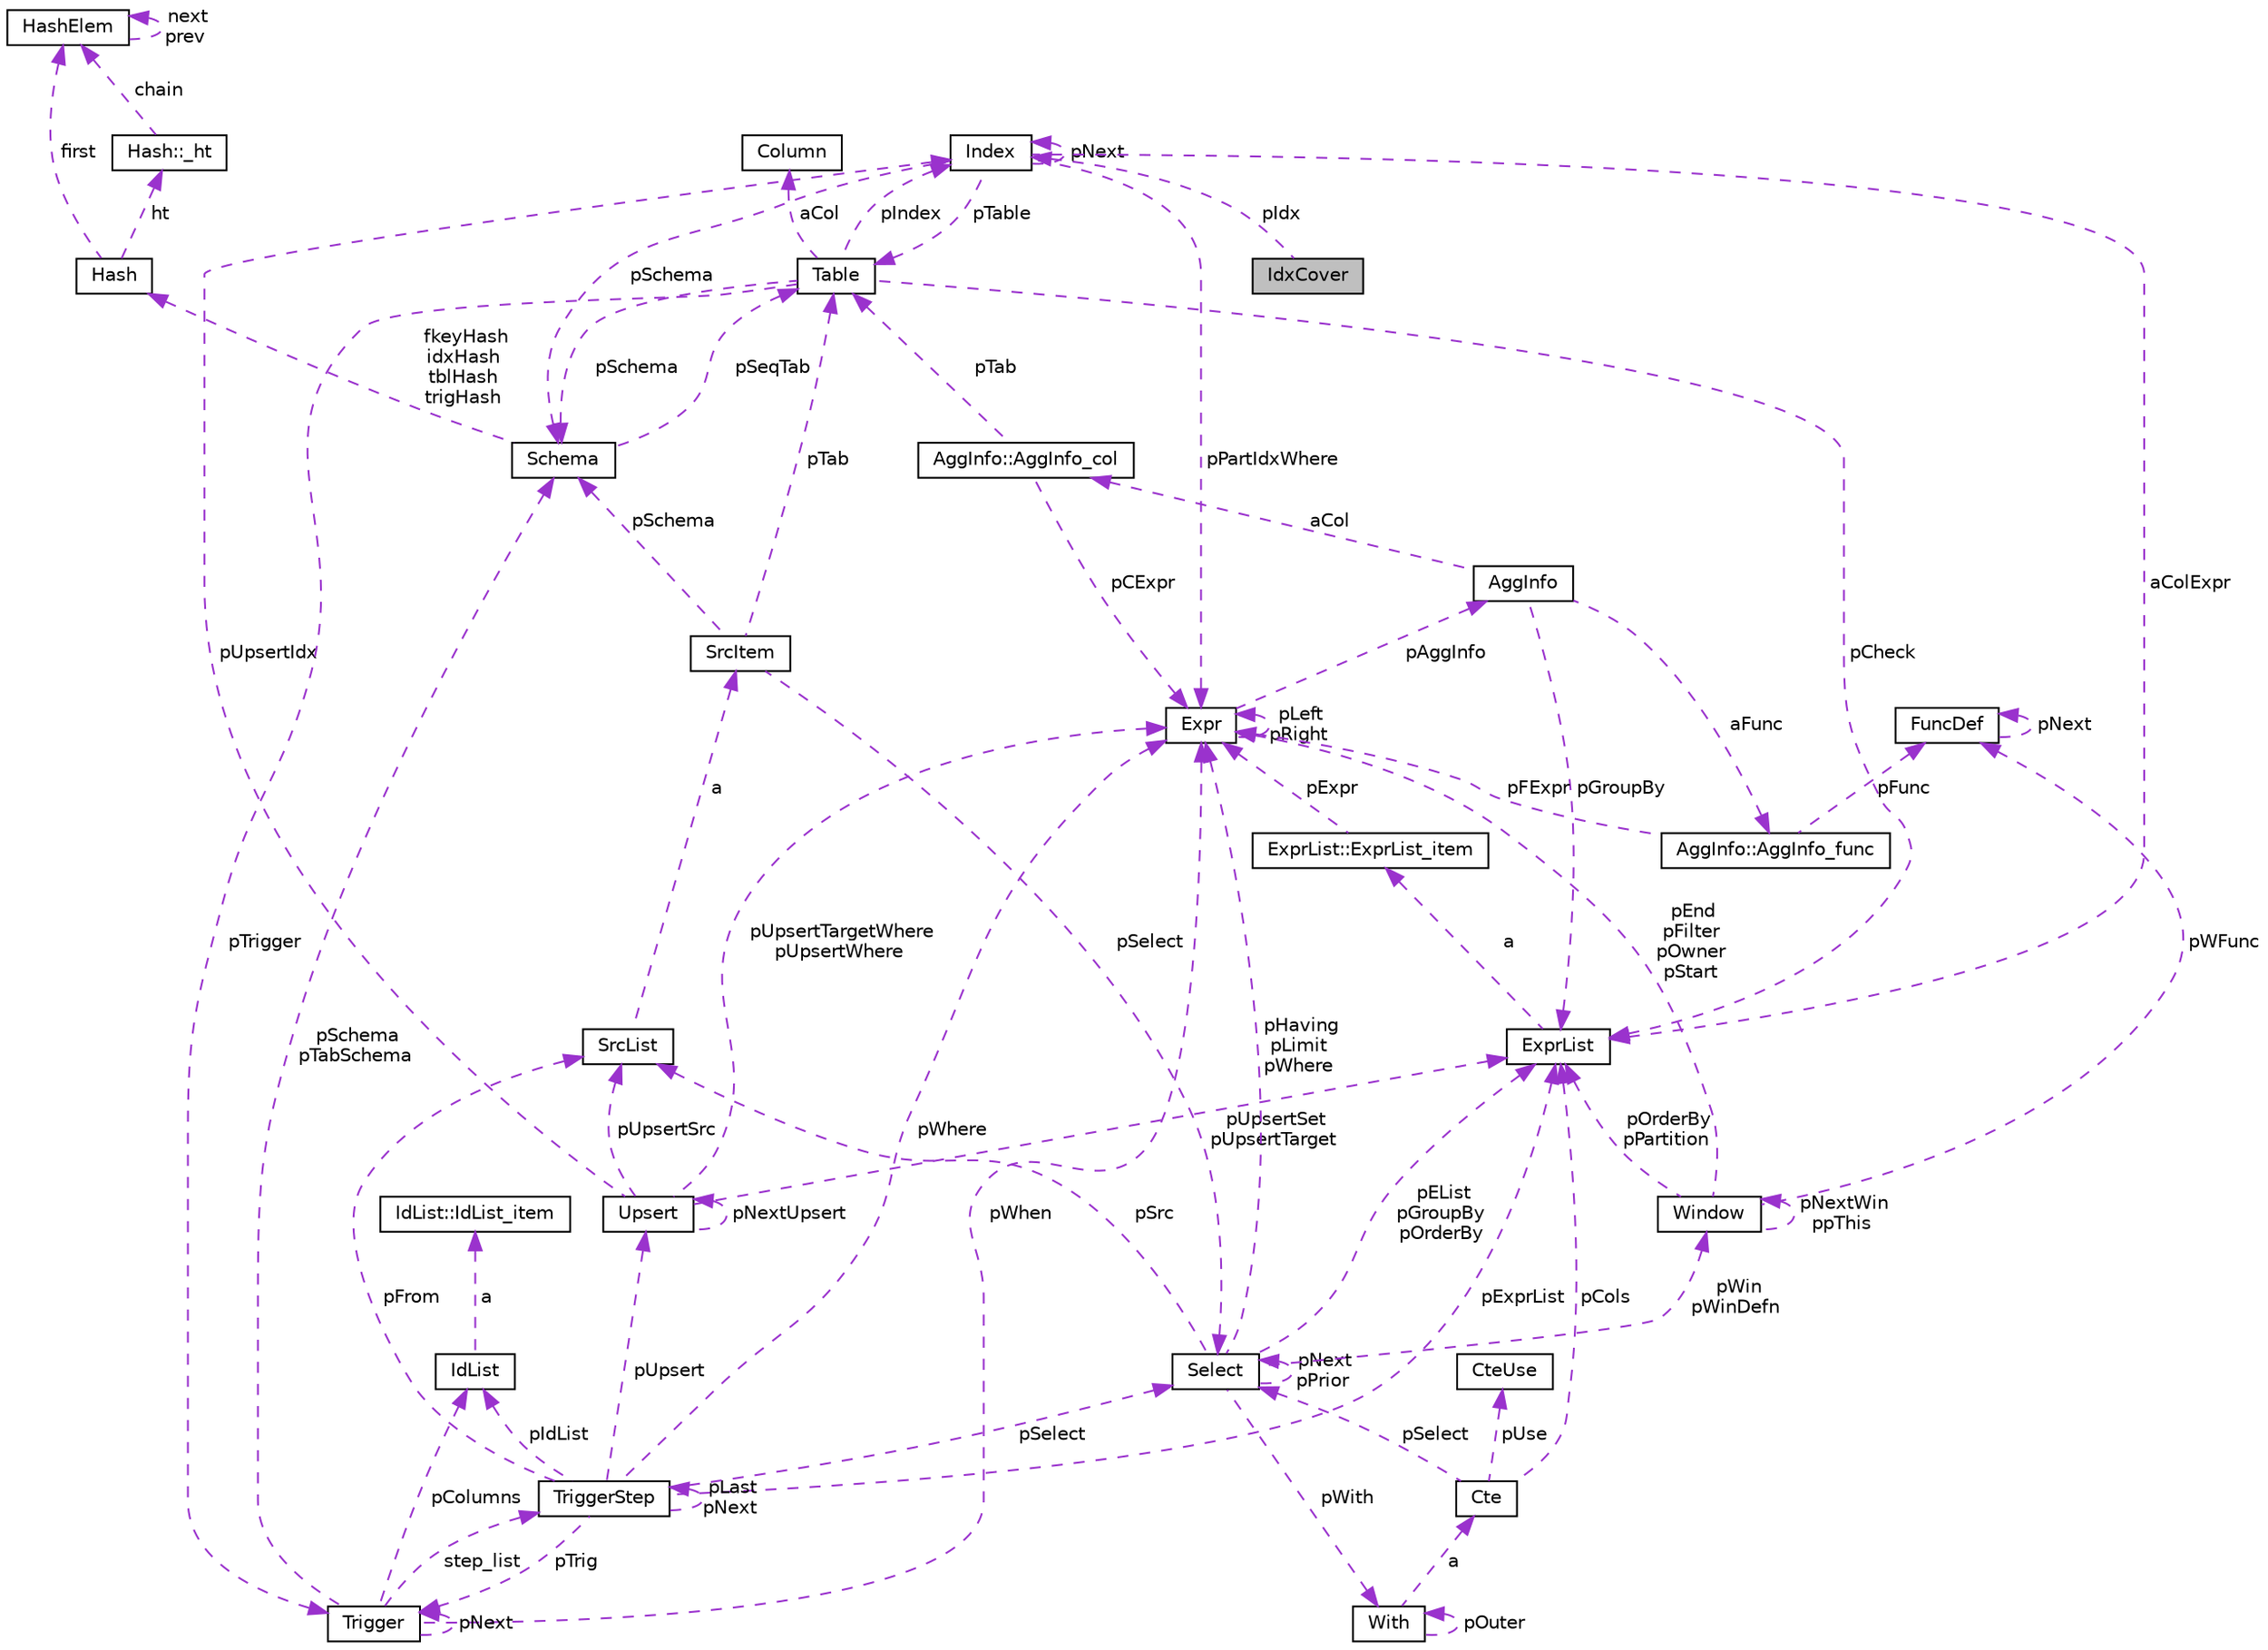 digraph "IdxCover"
{
 // LATEX_PDF_SIZE
  edge [fontname="Helvetica",fontsize="10",labelfontname="Helvetica",labelfontsize="10"];
  node [fontname="Helvetica",fontsize="10",shape=record];
  Node1 [label="IdxCover",height=0.2,width=0.4,color="black", fillcolor="grey75", style="filled", fontcolor="black",tooltip=" "];
  Node2 -> Node1 [dir="back",color="darkorchid3",fontsize="10",style="dashed",label=" pIdx" ,fontname="Helvetica"];
  Node2 [label="Index",height=0.2,width=0.4,color="black", fillcolor="white", style="filled",URL="$db/d1b/sqlite3_8c.html#df/d86/structIndex",tooltip=" "];
  Node3 -> Node2 [dir="back",color="darkorchid3",fontsize="10",style="dashed",label=" pTable" ,fontname="Helvetica"];
  Node3 [label="Table",height=0.2,width=0.4,color="black", fillcolor="white", style="filled",URL="$db/d1b/sqlite3_8c.html#dc/dcb/structTable",tooltip=" "];
  Node4 -> Node3 [dir="back",color="darkorchid3",fontsize="10",style="dashed",label=" aCol" ,fontname="Helvetica"];
  Node4 [label="Column",height=0.2,width=0.4,color="black", fillcolor="white", style="filled",URL="$db/d1b/sqlite3_8c.html#dc/dc1/structColumn",tooltip=" "];
  Node2 -> Node3 [dir="back",color="darkorchid3",fontsize="10",style="dashed",label=" pIndex" ,fontname="Helvetica"];
  Node5 -> Node3 [dir="back",color="darkorchid3",fontsize="10",style="dashed",label=" pCheck" ,fontname="Helvetica"];
  Node5 [label="ExprList",height=0.2,width=0.4,color="black", fillcolor="white", style="filled",URL="$db/d1b/sqlite3_8c.html#d5/d5c/structExprList",tooltip=" "];
  Node6 -> Node5 [dir="back",color="darkorchid3",fontsize="10",style="dashed",label=" a" ,fontname="Helvetica"];
  Node6 [label="ExprList::ExprList_item",height=0.2,width=0.4,color="black", fillcolor="white", style="filled",URL="$db/d1b/sqlite3_8c.html#d8/dae/structExprList_1_1ExprList__item",tooltip=" "];
  Node7 -> Node6 [dir="back",color="darkorchid3",fontsize="10",style="dashed",label=" pExpr" ,fontname="Helvetica"];
  Node7 [label="Expr",height=0.2,width=0.4,color="black", fillcolor="white", style="filled",URL="$db/d1b/sqlite3_8c.html#d4/dfb/structExpr",tooltip=" "];
  Node7 -> Node7 [dir="back",color="darkorchid3",fontsize="10",style="dashed",label=" pLeft\npRight" ,fontname="Helvetica"];
  Node8 -> Node7 [dir="back",color="darkorchid3",fontsize="10",style="dashed",label=" pAggInfo" ,fontname="Helvetica"];
  Node8 [label="AggInfo",height=0.2,width=0.4,color="black", fillcolor="white", style="filled",URL="$db/d1b/sqlite3_8c.html#d2/dc8/structAggInfo",tooltip=" "];
  Node5 -> Node8 [dir="back",color="darkorchid3",fontsize="10",style="dashed",label=" pGroupBy" ,fontname="Helvetica"];
  Node9 -> Node8 [dir="back",color="darkorchid3",fontsize="10",style="dashed",label=" aCol" ,fontname="Helvetica"];
  Node9 [label="AggInfo::AggInfo_col",height=0.2,width=0.4,color="black", fillcolor="white", style="filled",URL="$db/d1b/sqlite3_8c.html#d6/d3a/structAggInfo_1_1AggInfo__col",tooltip=" "];
  Node3 -> Node9 [dir="back",color="darkorchid3",fontsize="10",style="dashed",label=" pTab" ,fontname="Helvetica"];
  Node7 -> Node9 [dir="back",color="darkorchid3",fontsize="10",style="dashed",label=" pCExpr" ,fontname="Helvetica"];
  Node10 -> Node8 [dir="back",color="darkorchid3",fontsize="10",style="dashed",label=" aFunc" ,fontname="Helvetica"];
  Node10 [label="AggInfo::AggInfo_func",height=0.2,width=0.4,color="black", fillcolor="white", style="filled",URL="$db/d1b/sqlite3_8c.html#d3/d2e/structAggInfo_1_1AggInfo__func",tooltip=" "];
  Node7 -> Node10 [dir="back",color="darkorchid3",fontsize="10",style="dashed",label=" pFExpr" ,fontname="Helvetica"];
  Node11 -> Node10 [dir="back",color="darkorchid3",fontsize="10",style="dashed",label=" pFunc" ,fontname="Helvetica"];
  Node11 [label="FuncDef",height=0.2,width=0.4,color="black", fillcolor="white", style="filled",URL="$d1/d3a/structFuncDef.html",tooltip=" "];
  Node11 -> Node11 [dir="back",color="darkorchid3",fontsize="10",style="dashed",label=" pNext" ,fontname="Helvetica"];
  Node12 -> Node3 [dir="back",color="darkorchid3",fontsize="10",style="dashed",label=" pTrigger" ,fontname="Helvetica"];
  Node12 [label="Trigger",height=0.2,width=0.4,color="black", fillcolor="white", style="filled",URL="$db/d1b/sqlite3_8c.html#dc/d15/structTrigger",tooltip=" "];
  Node7 -> Node12 [dir="back",color="darkorchid3",fontsize="10",style="dashed",label=" pWhen" ,fontname="Helvetica"];
  Node13 -> Node12 [dir="back",color="darkorchid3",fontsize="10",style="dashed",label=" pColumns" ,fontname="Helvetica"];
  Node13 [label="IdList",height=0.2,width=0.4,color="black", fillcolor="white", style="filled",URL="$db/d1b/sqlite3_8c.html#da/d69/structIdList",tooltip=" "];
  Node14 -> Node13 [dir="back",color="darkorchid3",fontsize="10",style="dashed",label=" a" ,fontname="Helvetica"];
  Node14 [label="IdList::IdList_item",height=0.2,width=0.4,color="black", fillcolor="white", style="filled",URL="$db/d1b/sqlite3_8c.html#d4/dc3/structIdList_1_1IdList__item",tooltip=" "];
  Node15 -> Node12 [dir="back",color="darkorchid3",fontsize="10",style="dashed",label=" pSchema\npTabSchema" ,fontname="Helvetica"];
  Node15 [label="Schema",height=0.2,width=0.4,color="black", fillcolor="white", style="filled",URL="$db/d1b/sqlite3_8c.html#d8/db0/structSchema",tooltip=" "];
  Node16 -> Node15 [dir="back",color="darkorchid3",fontsize="10",style="dashed",label=" fkeyHash\nidxHash\ntblHash\ntrigHash" ,fontname="Helvetica"];
  Node16 [label="Hash",height=0.2,width=0.4,color="black", fillcolor="white", style="filled",URL="$db/d1b/sqlite3_8c.html#d1/dbe/structHash",tooltip=" "];
  Node17 -> Node16 [dir="back",color="darkorchid3",fontsize="10",style="dashed",label=" first" ,fontname="Helvetica"];
  Node17 [label="HashElem",height=0.2,width=0.4,color="black", fillcolor="white", style="filled",URL="$db/d1b/sqlite3_8c.html#da/d21/structHashElem",tooltip=" "];
  Node17 -> Node17 [dir="back",color="darkorchid3",fontsize="10",style="dashed",label=" next\nprev" ,fontname="Helvetica"];
  Node18 -> Node16 [dir="back",color="darkorchid3",fontsize="10",style="dashed",label=" ht" ,fontname="Helvetica"];
  Node18 [label="Hash::_ht",height=0.2,width=0.4,color="black", fillcolor="white", style="filled",URL="$db/d1b/sqlite3_8c.html#d7/d1f/structHash_1_1__ht",tooltip=" "];
  Node17 -> Node18 [dir="back",color="darkorchid3",fontsize="10",style="dashed",label=" chain" ,fontname="Helvetica"];
  Node3 -> Node15 [dir="back",color="darkorchid3",fontsize="10",style="dashed",label=" pSeqTab" ,fontname="Helvetica"];
  Node19 -> Node12 [dir="back",color="darkorchid3",fontsize="10",style="dashed",label=" step_list" ,fontname="Helvetica"];
  Node19 [label="TriggerStep",height=0.2,width=0.4,color="black", fillcolor="white", style="filled",URL="$db/d1b/sqlite3_8c.html#d5/da5/structTriggerStep",tooltip=" "];
  Node12 -> Node19 [dir="back",color="darkorchid3",fontsize="10",style="dashed",label=" pTrig" ,fontname="Helvetica"];
  Node20 -> Node19 [dir="back",color="darkorchid3",fontsize="10",style="dashed",label=" pSelect" ,fontname="Helvetica"];
  Node20 [label="Select",height=0.2,width=0.4,color="black", fillcolor="white", style="filled",URL="$db/d1b/sqlite3_8c.html#dd/d39/structSelect",tooltip=" "];
  Node5 -> Node20 [dir="back",color="darkorchid3",fontsize="10",style="dashed",label=" pEList\npGroupBy\npOrderBy" ,fontname="Helvetica"];
  Node21 -> Node20 [dir="back",color="darkorchid3",fontsize="10",style="dashed",label=" pSrc" ,fontname="Helvetica"];
  Node21 [label="SrcList",height=0.2,width=0.4,color="black", fillcolor="white", style="filled",URL="$db/d1b/sqlite3_8c.html#de/deb/structSrcList",tooltip=" "];
  Node22 -> Node21 [dir="back",color="darkorchid3",fontsize="10",style="dashed",label=" a" ,fontname="Helvetica"];
  Node22 [label="SrcItem",height=0.2,width=0.4,color="black", fillcolor="white", style="filled",URL="$db/d1b/sqlite3_8c.html#d0/d26/structSrcItem",tooltip=" "];
  Node15 -> Node22 [dir="back",color="darkorchid3",fontsize="10",style="dashed",label=" pSchema" ,fontname="Helvetica"];
  Node3 -> Node22 [dir="back",color="darkorchid3",fontsize="10",style="dashed",label=" pTab" ,fontname="Helvetica"];
  Node20 -> Node22 [dir="back",color="darkorchid3",fontsize="10",style="dashed",label=" pSelect" ,fontname="Helvetica"];
  Node7 -> Node20 [dir="back",color="darkorchid3",fontsize="10",style="dashed",label=" pHaving\npLimit\npWhere" ,fontname="Helvetica"];
  Node20 -> Node20 [dir="back",color="darkorchid3",fontsize="10",style="dashed",label=" pNext\npPrior" ,fontname="Helvetica"];
  Node23 -> Node20 [dir="back",color="darkorchid3",fontsize="10",style="dashed",label=" pWith" ,fontname="Helvetica"];
  Node23 [label="With",height=0.2,width=0.4,color="black", fillcolor="white", style="filled",URL="$db/d1b/sqlite3_8c.html#df/d70/structWith",tooltip=" "];
  Node23 -> Node23 [dir="back",color="darkorchid3",fontsize="10",style="dashed",label=" pOuter" ,fontname="Helvetica"];
  Node24 -> Node23 [dir="back",color="darkorchid3",fontsize="10",style="dashed",label=" a" ,fontname="Helvetica"];
  Node24 [label="Cte",height=0.2,width=0.4,color="black", fillcolor="white", style="filled",URL="$db/d1b/sqlite3_8c.html#da/dbd/structCte",tooltip=" "];
  Node5 -> Node24 [dir="back",color="darkorchid3",fontsize="10",style="dashed",label=" pCols" ,fontname="Helvetica"];
  Node20 -> Node24 [dir="back",color="darkorchid3",fontsize="10",style="dashed",label=" pSelect" ,fontname="Helvetica"];
  Node25 -> Node24 [dir="back",color="darkorchid3",fontsize="10",style="dashed",label=" pUse" ,fontname="Helvetica"];
  Node25 [label="CteUse",height=0.2,width=0.4,color="black", fillcolor="white", style="filled",URL="$db/d1b/sqlite3_8c.html#d1/d27/structCteUse",tooltip=" "];
  Node26 -> Node20 [dir="back",color="darkorchid3",fontsize="10",style="dashed",label=" pWin\npWinDefn" ,fontname="Helvetica"];
  Node26 [label="Window",height=0.2,width=0.4,color="black", fillcolor="white", style="filled",URL="$db/d1b/sqlite3_8c.html#d6/d08/structWindow",tooltip=" "];
  Node5 -> Node26 [dir="back",color="darkorchid3",fontsize="10",style="dashed",label=" pOrderBy\npPartition" ,fontname="Helvetica"];
  Node7 -> Node26 [dir="back",color="darkorchid3",fontsize="10",style="dashed",label=" pEnd\npFilter\npOwner\npStart" ,fontname="Helvetica"];
  Node26 -> Node26 [dir="back",color="darkorchid3",fontsize="10",style="dashed",label=" pNextWin\nppThis" ,fontname="Helvetica"];
  Node11 -> Node26 [dir="back",color="darkorchid3",fontsize="10",style="dashed",label=" pWFunc" ,fontname="Helvetica"];
  Node21 -> Node19 [dir="back",color="darkorchid3",fontsize="10",style="dashed",label=" pFrom" ,fontname="Helvetica"];
  Node7 -> Node19 [dir="back",color="darkorchid3",fontsize="10",style="dashed",label=" pWhere" ,fontname="Helvetica"];
  Node5 -> Node19 [dir="back",color="darkorchid3",fontsize="10",style="dashed",label=" pExprList" ,fontname="Helvetica"];
  Node13 -> Node19 [dir="back",color="darkorchid3",fontsize="10",style="dashed",label=" pIdList" ,fontname="Helvetica"];
  Node27 -> Node19 [dir="back",color="darkorchid3",fontsize="10",style="dashed",label=" pUpsert" ,fontname="Helvetica"];
  Node27 [label="Upsert",height=0.2,width=0.4,color="black", fillcolor="white", style="filled",URL="$db/d1b/sqlite3_8c.html#da/d8e/structUpsert",tooltip=" "];
  Node5 -> Node27 [dir="back",color="darkorchid3",fontsize="10",style="dashed",label=" pUpsertSet\npUpsertTarget" ,fontname="Helvetica"];
  Node7 -> Node27 [dir="back",color="darkorchid3",fontsize="10",style="dashed",label=" pUpsertTargetWhere\npUpsertWhere" ,fontname="Helvetica"];
  Node27 -> Node27 [dir="back",color="darkorchid3",fontsize="10",style="dashed",label=" pNextUpsert" ,fontname="Helvetica"];
  Node2 -> Node27 [dir="back",color="darkorchid3",fontsize="10",style="dashed",label=" pUpsertIdx" ,fontname="Helvetica"];
  Node21 -> Node27 [dir="back",color="darkorchid3",fontsize="10",style="dashed",label=" pUpsertSrc" ,fontname="Helvetica"];
  Node19 -> Node19 [dir="back",color="darkorchid3",fontsize="10",style="dashed",label=" pLast\npNext" ,fontname="Helvetica"];
  Node12 -> Node12 [dir="back",color="darkorchid3",fontsize="10",style="dashed",label=" pNext" ,fontname="Helvetica"];
  Node15 -> Node3 [dir="back",color="darkorchid3",fontsize="10",style="dashed",label=" pSchema" ,fontname="Helvetica"];
  Node2 -> Node2 [dir="back",color="darkorchid3",fontsize="10",style="dashed",label=" pNext" ,fontname="Helvetica"];
  Node15 -> Node2 [dir="back",color="darkorchid3",fontsize="10",style="dashed",label=" pSchema" ,fontname="Helvetica"];
  Node7 -> Node2 [dir="back",color="darkorchid3",fontsize="10",style="dashed",label=" pPartIdxWhere" ,fontname="Helvetica"];
  Node5 -> Node2 [dir="back",color="darkorchid3",fontsize="10",style="dashed",label=" aColExpr" ,fontname="Helvetica"];
}
